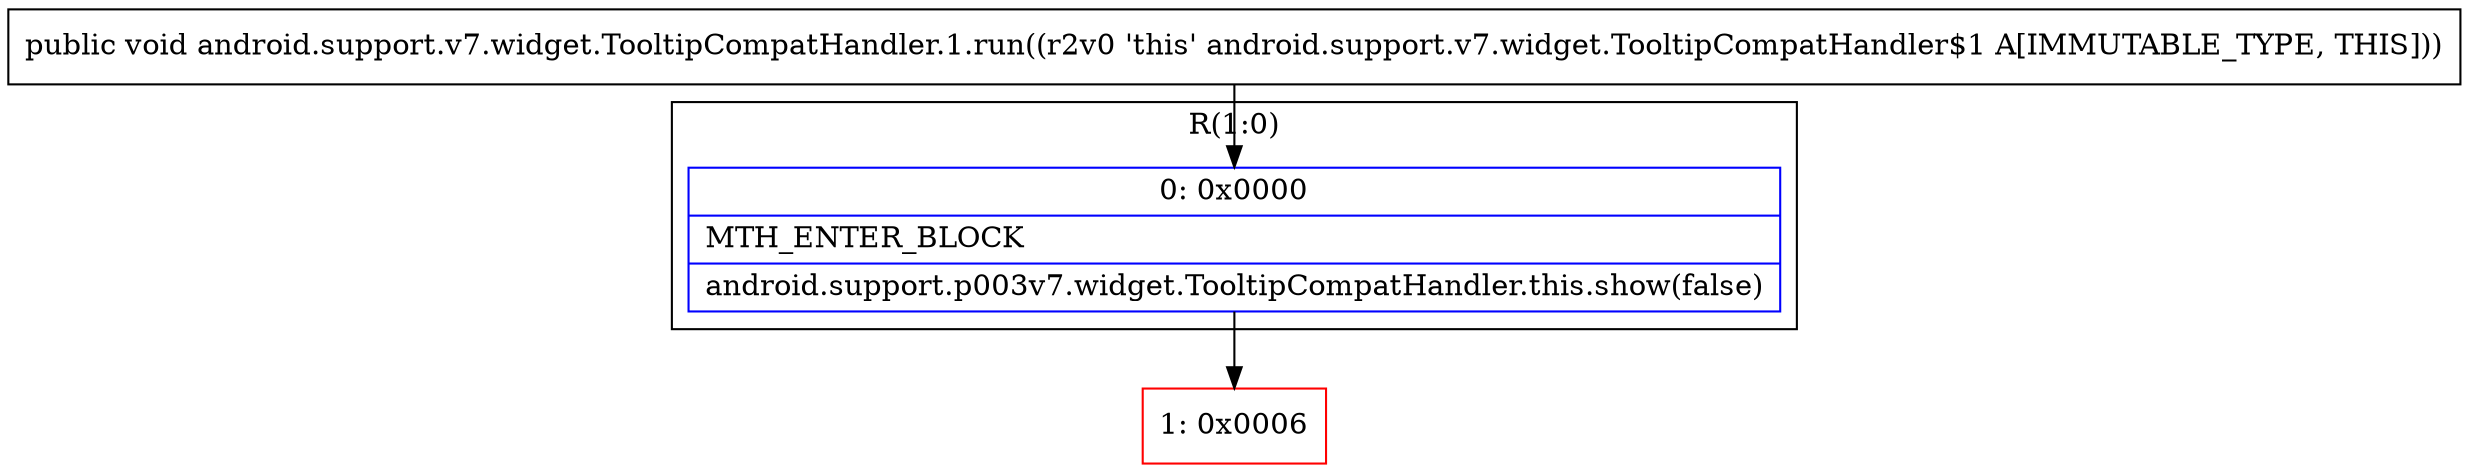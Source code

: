 digraph "CFG forandroid.support.v7.widget.TooltipCompatHandler.1.run()V" {
subgraph cluster_Region_510865122 {
label = "R(1:0)";
node [shape=record,color=blue];
Node_0 [shape=record,label="{0\:\ 0x0000|MTH_ENTER_BLOCK\l|android.support.p003v7.widget.TooltipCompatHandler.this.show(false)\l}"];
}
Node_1 [shape=record,color=red,label="{1\:\ 0x0006}"];
MethodNode[shape=record,label="{public void android.support.v7.widget.TooltipCompatHandler.1.run((r2v0 'this' android.support.v7.widget.TooltipCompatHandler$1 A[IMMUTABLE_TYPE, THIS])) }"];
MethodNode -> Node_0;
Node_0 -> Node_1;
}

